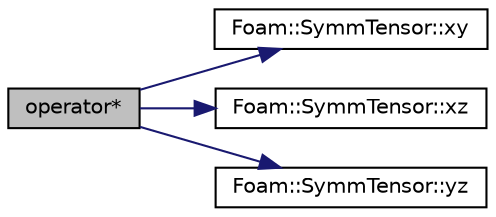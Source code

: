 digraph "operator*"
{
  bgcolor="transparent";
  edge [fontname="Helvetica",fontsize="10",labelfontname="Helvetica",labelfontsize="10"];
  node [fontname="Helvetica",fontsize="10",shape=record];
  rankdir="LR";
  Node1 [label="operator*",height=0.2,width=0.4,color="black", fillcolor="grey75", style="filled", fontcolor="black"];
  Node1 -> Node2 [color="midnightblue",fontsize="10",style="solid",fontname="Helvetica"];
  Node2 [label="Foam::SymmTensor::xy",height=0.2,width=0.4,color="black",URL="$a02535.html#a9eba447e6738c78e6b0694c15b09236e"];
  Node1 -> Node3 [color="midnightblue",fontsize="10",style="solid",fontname="Helvetica"];
  Node3 [label="Foam::SymmTensor::xz",height=0.2,width=0.4,color="black",URL="$a02535.html#a217bb40fe6bbc4fd0d1f61fb1585d47e"];
  Node1 -> Node4 [color="midnightblue",fontsize="10",style="solid",fontname="Helvetica"];
  Node4 [label="Foam::SymmTensor::yz",height=0.2,width=0.4,color="black",URL="$a02535.html#aded7c943a25c96a9b28f63116b1060c8"];
}
